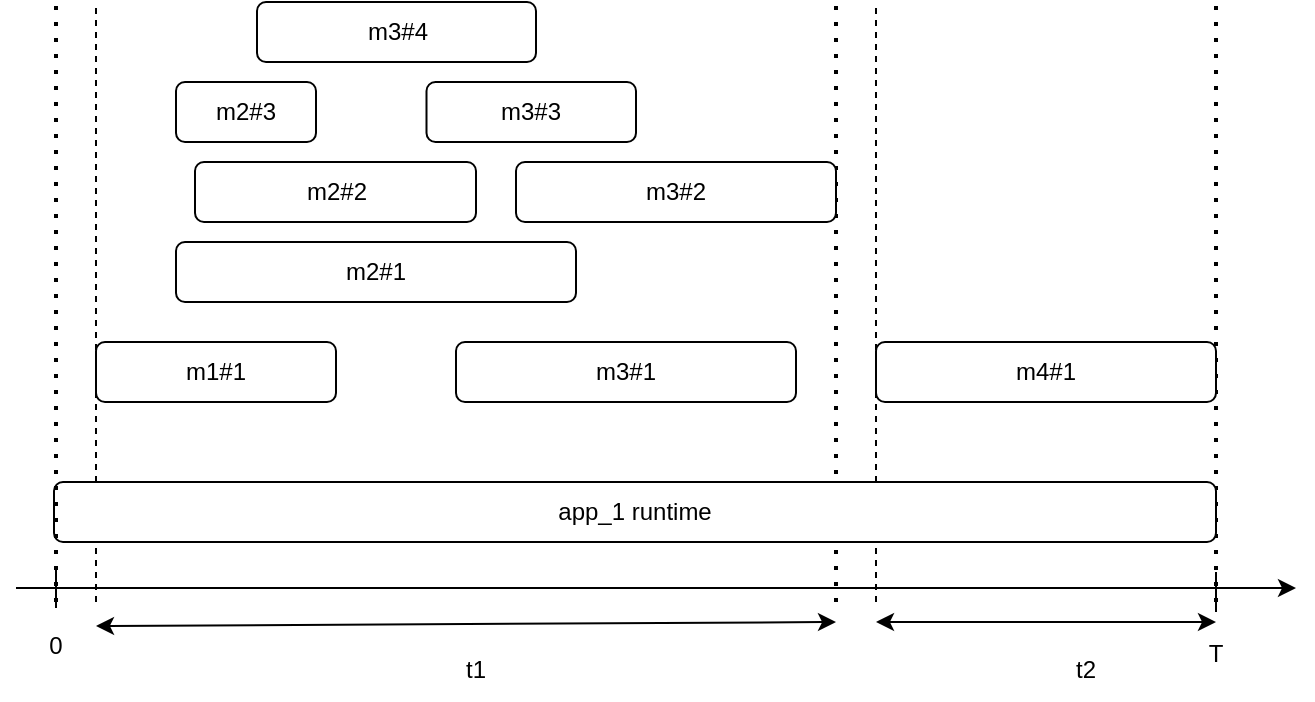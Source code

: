 <mxfile version="13.6.6" type="device"><diagram id="Zk5toosaqV7P9CoHXjSG" name="Page-1"><mxGraphModel dx="1350" dy="767" grid="1" gridSize="10" guides="1" tooltips="1" connect="1" arrows="1" fold="1" page="1" pageScale="1" pageWidth="850" pageHeight="1100" math="0" shadow="0"><root><mxCell id="0"/><mxCell id="1" parent="0"/><mxCell id="Kt7fK4WhhJT9t5DP0Dyu-28" value="" style="endArrow=none;dashed=1;html=1;" parent="1" edge="1"><mxGeometry width="50" height="50" relative="1" as="geometry"><mxPoint x="470" y="420" as="sourcePoint"/><mxPoint x="470" y="120" as="targetPoint"/></mxGeometry></mxCell><mxCell id="Kt7fK4WhhJT9t5DP0Dyu-25" value="" style="endArrow=none;dashed=1;html=1;" parent="1" edge="1"><mxGeometry width="50" height="50" relative="1" as="geometry"><mxPoint x="80" y="420" as="sourcePoint"/><mxPoint x="80" y="120" as="targetPoint"/></mxGeometry></mxCell><mxCell id="Kt7fK4WhhJT9t5DP0Dyu-23" value="" style="endArrow=none;dashed=1;html=1;dashPattern=1 3;strokeWidth=2;" parent="1" edge="1"><mxGeometry width="50" height="50" relative="1" as="geometry"><mxPoint x="640" y="420" as="sourcePoint"/><mxPoint x="640" y="120" as="targetPoint"/></mxGeometry></mxCell><mxCell id="Kt7fK4WhhJT9t5DP0Dyu-20" value="" style="endArrow=none;dashed=1;html=1;dashPattern=1 3;strokeWidth=2;" parent="1" edge="1"><mxGeometry width="50" height="50" relative="1" as="geometry"><mxPoint x="450" y="420" as="sourcePoint"/><mxPoint x="450" y="120" as="targetPoint"/></mxGeometry></mxCell><mxCell id="Kt7fK4WhhJT9t5DP0Dyu-3" value="" style="endArrow=classic;html=1;" parent="1" edge="1"><mxGeometry width="50" height="50" relative="1" as="geometry"><mxPoint x="40" y="413" as="sourcePoint"/><mxPoint x="680" y="413" as="targetPoint"/></mxGeometry></mxCell><mxCell id="Kt7fK4WhhJT9t5DP0Dyu-5" value="" style="endArrow=none;html=1;" parent="1" edge="1"><mxGeometry width="50" height="50" relative="1" as="geometry"><mxPoint x="60" y="423" as="sourcePoint"/><mxPoint x="60" y="403" as="targetPoint"/></mxGeometry></mxCell><mxCell id="Kt7fK4WhhJT9t5DP0Dyu-6" value="m2#1" style="rounded=1;whiteSpace=wrap;html=1;" parent="1" vertex="1"><mxGeometry x="120" y="240" width="200" height="30" as="geometry"/></mxCell><mxCell id="Kt7fK4WhhJT9t5DP0Dyu-7" value="m2#2" style="rounded=1;whiteSpace=wrap;html=1;" parent="1" vertex="1"><mxGeometry x="129.5" y="200" width="140.5" height="30" as="geometry"/></mxCell><mxCell id="Kt7fK4WhhJT9t5DP0Dyu-8" value="m2#3" style="rounded=1;whiteSpace=wrap;html=1;" parent="1" vertex="1"><mxGeometry x="120" y="160" width="70" height="30" as="geometry"/></mxCell><mxCell id="Kt7fK4WhhJT9t5DP0Dyu-9" value="m1#1" style="rounded=1;whiteSpace=wrap;html=1;" parent="1" vertex="1"><mxGeometry x="80" y="290" width="120" height="30" as="geometry"/></mxCell><mxCell id="Kt7fK4WhhJT9t5DP0Dyu-1" value="&lt;div&gt;app_1 runtime&lt;br&gt;&lt;/div&gt;" style="rounded=1;whiteSpace=wrap;html=1;" parent="1" vertex="1"><mxGeometry x="59" y="360" width="581" height="30" as="geometry"/></mxCell><mxCell id="Kt7fK4WhhJT9t5DP0Dyu-11" value="" style="endArrow=none;dashed=1;html=1;dashPattern=1 3;strokeWidth=2;" parent="1" edge="1"><mxGeometry width="50" height="50" relative="1" as="geometry"><mxPoint x="60" y="420" as="sourcePoint"/><mxPoint x="60" y="120" as="targetPoint"/></mxGeometry></mxCell><mxCell id="Kt7fK4WhhJT9t5DP0Dyu-12" value="0" style="text;html=1;strokeColor=none;fillColor=none;align=center;verticalAlign=middle;whiteSpace=wrap;rounded=0;" parent="1" vertex="1"><mxGeometry x="40" y="432" width="40" height="20" as="geometry"/></mxCell><mxCell id="Kt7fK4WhhJT9t5DP0Dyu-13" value="T" style="text;html=1;strokeColor=none;fillColor=none;align=center;verticalAlign=middle;whiteSpace=wrap;rounded=0;" parent="1" vertex="1"><mxGeometry x="620" y="436" width="40" height="20" as="geometry"/></mxCell><mxCell id="Kt7fK4WhhJT9t5DP0Dyu-14" value="" style="endArrow=none;html=1;" parent="1" edge="1"><mxGeometry width="50" height="50" relative="1" as="geometry"><mxPoint x="640" y="425" as="sourcePoint"/><mxPoint x="640" y="405" as="targetPoint"/></mxGeometry></mxCell><mxCell id="Kt7fK4WhhJT9t5DP0Dyu-16" value="m3#1" style="rounded=1;whiteSpace=wrap;html=1;" parent="1" vertex="1"><mxGeometry x="260" y="290" width="170" height="30" as="geometry"/></mxCell><mxCell id="Kt7fK4WhhJT9t5DP0Dyu-17" value="m3#2" style="rounded=1;whiteSpace=wrap;html=1;" parent="1" vertex="1"><mxGeometry x="290" y="200" width="160" height="30" as="geometry"/></mxCell><mxCell id="Kt7fK4WhhJT9t5DP0Dyu-18" value="m3#3" style="rounded=1;whiteSpace=wrap;html=1;" parent="1" vertex="1"><mxGeometry x="245.25" y="160" width="104.75" height="30" as="geometry"/></mxCell><mxCell id="Kt7fK4WhhJT9t5DP0Dyu-19" value="m3#4" style="rounded=1;whiteSpace=wrap;html=1;" parent="1" vertex="1"><mxGeometry x="160.5" y="120" width="139.5" height="30" as="geometry"/></mxCell><mxCell id="Kt7fK4WhhJT9t5DP0Dyu-21" value="m4#1" style="rounded=1;whiteSpace=wrap;html=1;" parent="1" vertex="1"><mxGeometry x="470" y="290" width="170" height="30" as="geometry"/></mxCell><mxCell id="Kt7fK4WhhJT9t5DP0Dyu-29" value="" style="endArrow=classic;startArrow=classic;html=1;exitX=1;exitY=0;exitDx=0;exitDy=0;" parent="1" source="Kt7fK4WhhJT9t5DP0Dyu-12" edge="1"><mxGeometry width="50" height="50" relative="1" as="geometry"><mxPoint x="400" y="420" as="sourcePoint"/><mxPoint x="450" y="430" as="targetPoint"/></mxGeometry></mxCell><mxCell id="Kt7fK4WhhJT9t5DP0Dyu-33" value="" style="endArrow=classic;startArrow=classic;html=1;" parent="1" edge="1"><mxGeometry width="50" height="50" relative="1" as="geometry"><mxPoint x="470" y="430" as="sourcePoint"/><mxPoint x="640" y="430" as="targetPoint"/></mxGeometry></mxCell><mxCell id="Kt7fK4WhhJT9t5DP0Dyu-34" value="t1" style="text;html=1;strokeColor=none;fillColor=none;align=center;verticalAlign=middle;whiteSpace=wrap;rounded=0;" parent="1" vertex="1"><mxGeometry x="250" y="439" width="40" height="30" as="geometry"/></mxCell><mxCell id="Kt7fK4WhhJT9t5DP0Dyu-37" value="t2" style="text;html=1;strokeColor=none;fillColor=none;align=center;verticalAlign=middle;whiteSpace=wrap;rounded=0;" parent="1" vertex="1"><mxGeometry x="555" y="439" width="40" height="30" as="geometry"/></mxCell></root></mxGraphModel></diagram></mxfile>